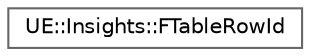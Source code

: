 digraph "Graphical Class Hierarchy"
{
 // INTERACTIVE_SVG=YES
 // LATEX_PDF_SIZE
  bgcolor="transparent";
  edge [fontname=Helvetica,fontsize=10,labelfontname=Helvetica,labelfontsize=10];
  node [fontname=Helvetica,fontsize=10,shape=box,height=0.2,width=0.4];
  rankdir="LR";
  Node0 [id="Node000000",label="UE::Insights::FTableRowId",height=0.2,width=0.4,color="grey40", fillcolor="white", style="filled",URL="$dc/d13/structUE_1_1Insights_1_1FTableRowId.html",tooltip=" "];
}
